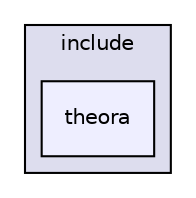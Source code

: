 digraph "theora/libtheora-1.1.1/include/theora" {
  compound=true
  node [ fontsize="10", fontname="Helvetica"];
  edge [ labelfontsize="10", labelfontname="Helvetica"];
  subgraph clusterdir_660faa87ecdc6733f7471c0aed65ffb2 {
    graph [ bgcolor="#ddddee", pencolor="black", label="include" fontname="Helvetica", fontsize="10", URL="dir_660faa87ecdc6733f7471c0aed65ffb2.html"]
  dir_5f1bb7925e9cc2974cb94d289e70d1a5 [shape=box, label="theora", style="filled", fillcolor="#eeeeff", pencolor="black", URL="dir_5f1bb7925e9cc2974cb94d289e70d1a5.html"];
  }
}
